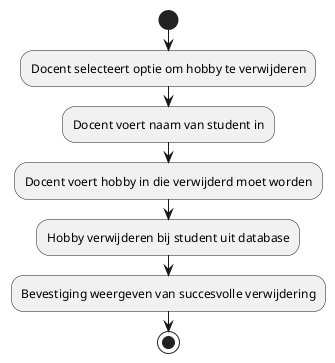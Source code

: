 @startuml

start  
:Docent selecteert optie om hobby te verwijderen;  
:Docent voert naam van student in;
:Docent voert hobby in die verwijderd moet worden;  
:Hobby verwijderen bij student uit database;  
:Bevestiging weergeven van succesvolle verwijdering;  
stop  

@enduml

